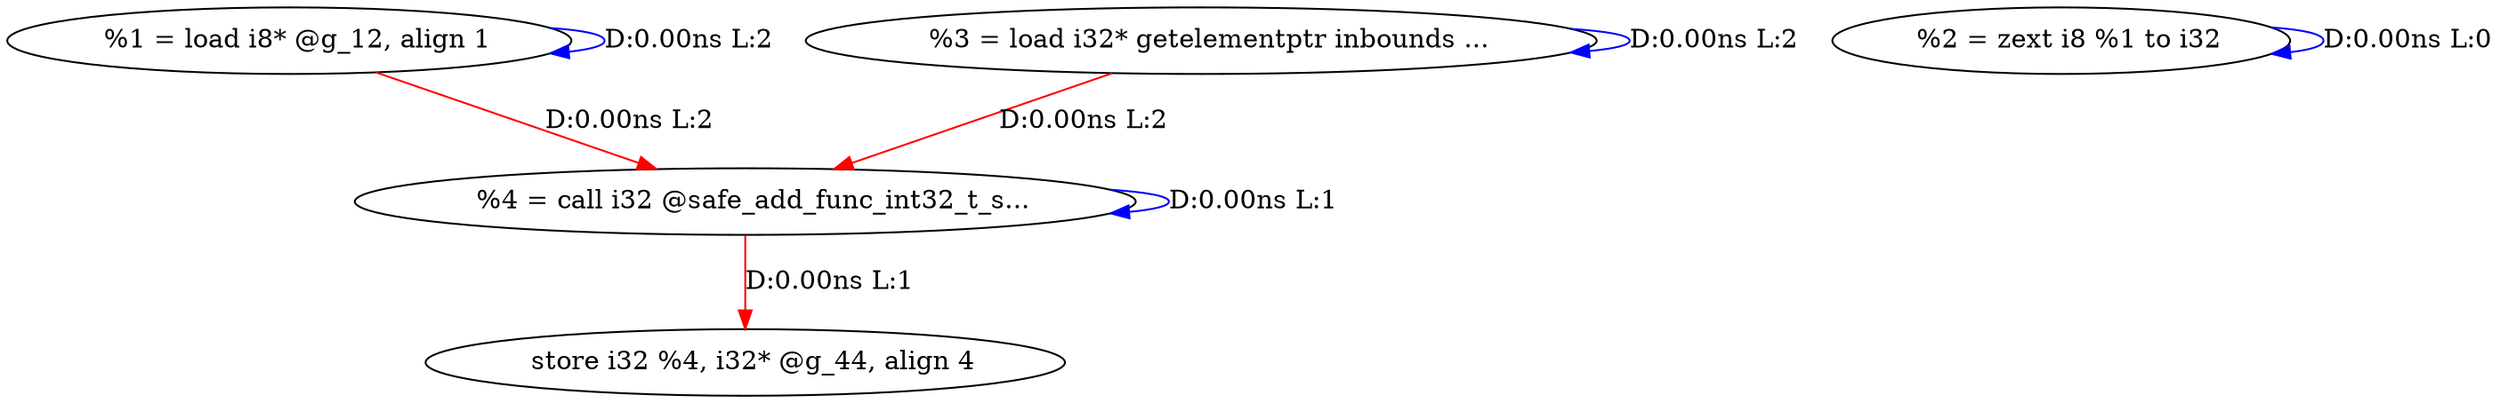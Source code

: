 digraph {
Node0x40d6b60[label="  %1 = load i8* @g_12, align 1"];
Node0x40d6b60 -> Node0x40d6b60[label="D:0.00ns L:2",color=blue];
Node0x40d1280[label="  %4 = call i32 @safe_add_func_int32_t_s..."];
Node0x40d6b60 -> Node0x40d1280[label="D:0.00ns L:2",color=red];
Node0x40d6c40[label="  %2 = zext i8 %1 to i32"];
Node0x40d6c40 -> Node0x40d6c40[label="D:0.00ns L:0",color=blue];
Node0x40d6d20[label="  %3 = load i32* getelementptr inbounds ..."];
Node0x40d6d20 -> Node0x40d6d20[label="D:0.00ns L:2",color=blue];
Node0x40d6d20 -> Node0x40d1280[label="D:0.00ns L:2",color=red];
Node0x40d1280 -> Node0x40d1280[label="D:0.00ns L:1",color=blue];
Node0x40d1360[label="  store i32 %4, i32* @g_44, align 4"];
Node0x40d1280 -> Node0x40d1360[label="D:0.00ns L:1",color=red];
}

